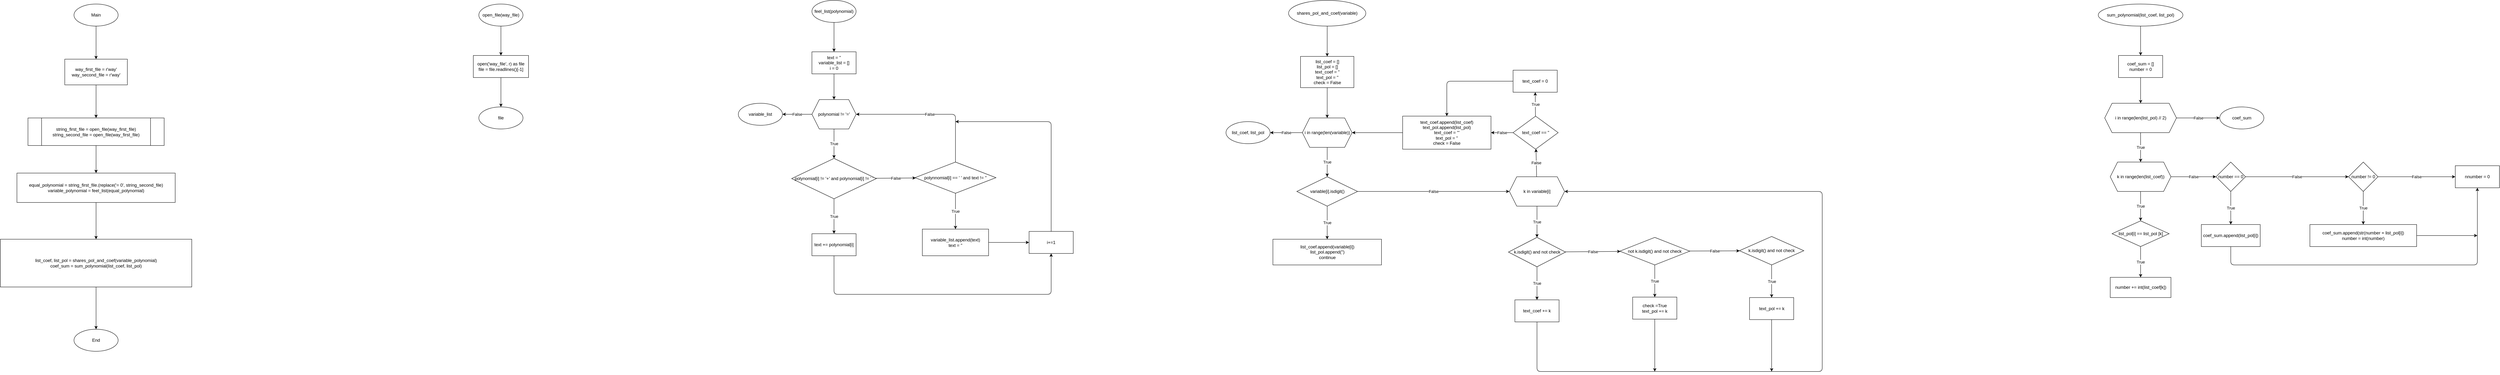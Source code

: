 <mxfile>
    <diagram id="-hjerftAarIwnBodCDaE" name="Page-1">
        <mxGraphModel dx="2018" dy="-284" grid="1" gridSize="10" guides="1" tooltips="1" connect="1" arrows="1" fold="1" page="1" pageScale="1" pageWidth="1100" pageHeight="850" math="0" shadow="0">
            <root>
                <mxCell id="0"/>
                <mxCell id="1" parent="0"/>
                <mxCell id="106" value="" style="edgeStyle=none;html=1;" edge="1" parent="1" source="104" target="105">
                    <mxGeometry relative="1" as="geometry"/>
                </mxCell>
                <mxCell id="104" value="Main" style="ellipse;whiteSpace=wrap;html=1;" vertex="1" parent="1">
                    <mxGeometry x="490" y="880" width="120" height="60" as="geometry"/>
                </mxCell>
                <mxCell id="110" value="" style="edgeStyle=none;html=1;" edge="1" parent="1" source="105" target="109">
                    <mxGeometry relative="1" as="geometry"/>
                </mxCell>
                <mxCell id="105" value="way_first_file = r'way' way_second_file = r'way'" style="whiteSpace=wrap;html=1;" vertex="1" parent="1">
                    <mxGeometry x="465" y="1030" width="170" height="70" as="geometry"/>
                </mxCell>
                <mxCell id="112" value="" style="edgeStyle=none;html=1;" edge="1" parent="1" source="109" target="111">
                    <mxGeometry relative="1" as="geometry"/>
                </mxCell>
                <mxCell id="109" value="string_first_file = open_file(way_first_file)&lt;br&gt;string_second_file = open_file(way_first_file)" style="shape=process;whiteSpace=wrap;html=1;backgroundOutline=1;" vertex="1" parent="1">
                    <mxGeometry x="365" y="1190" width="370" height="75" as="geometry"/>
                </mxCell>
                <mxCell id="145" value="" style="edgeStyle=none;html=1;" edge="1" parent="1" source="111" target="144">
                    <mxGeometry relative="1" as="geometry"/>
                </mxCell>
                <mxCell id="111" value="equal_polynomial = string_first_file.(replace('= 0', string_second_file)&lt;br&gt;variable_polynomial = feel_list(equal_polynomial)" style="whiteSpace=wrap;html=1;" vertex="1" parent="1">
                    <mxGeometry x="335" y="1340" width="430" height="80" as="geometry"/>
                </mxCell>
                <mxCell id="115" value="" style="edgeStyle=none;html=1;" edge="1" parent="1" source="113" target="114">
                    <mxGeometry relative="1" as="geometry"/>
                </mxCell>
                <mxCell id="113" value="open_file(way_file)" style="ellipse;whiteSpace=wrap;html=1;" vertex="1" parent="1">
                    <mxGeometry x="1590" y="880" width="120" height="60" as="geometry"/>
                </mxCell>
                <mxCell id="117" value="" style="edgeStyle=none;html=1;" edge="1" parent="1" source="114" target="116">
                    <mxGeometry relative="1" as="geometry"/>
                </mxCell>
                <mxCell id="114" value="open('way_file', r) as file&lt;br&gt;file = file.readlines()[-1]" style="whiteSpace=wrap;html=1;" vertex="1" parent="1">
                    <mxGeometry x="1575" y="1020" width="150" height="60" as="geometry"/>
                </mxCell>
                <mxCell id="116" value="file" style="ellipse;whiteSpace=wrap;html=1;" vertex="1" parent="1">
                    <mxGeometry x="1590" y="1160" width="120" height="60" as="geometry"/>
                </mxCell>
                <mxCell id="120" value="" style="edgeStyle=none;html=1;" edge="1" parent="1" source="118" target="119">
                    <mxGeometry relative="1" as="geometry"/>
                </mxCell>
                <mxCell id="118" value="feel_list(polynomial)" style="ellipse;whiteSpace=wrap;html=1;" vertex="1" parent="1">
                    <mxGeometry x="2495" y="870" width="120" height="60" as="geometry"/>
                </mxCell>
                <mxCell id="122" value="" style="edgeStyle=none;html=1;" edge="1" parent="1" source="119" target="121">
                    <mxGeometry relative="1" as="geometry"/>
                </mxCell>
                <mxCell id="119" value="text = ''&lt;br&gt;variable_list = []&lt;br&gt;i = 0" style="whiteSpace=wrap;html=1;" vertex="1" parent="1">
                    <mxGeometry x="2495" y="1010" width="120" height="60" as="geometry"/>
                </mxCell>
                <mxCell id="124" value="True" style="edgeStyle=none;html=1;" edge="1" parent="1" source="121" target="123">
                    <mxGeometry relative="1" as="geometry"/>
                </mxCell>
                <mxCell id="143" value="False" style="edgeStyle=none;html=1;" edge="1" parent="1" source="121" target="142">
                    <mxGeometry relative="1" as="geometry"/>
                </mxCell>
                <mxCell id="121" value="polynomial != '='" style="shape=hexagon;perimeter=hexagonPerimeter2;whiteSpace=wrap;html=1;fixedSize=1;" vertex="1" parent="1">
                    <mxGeometry x="2495" y="1140" width="120" height="80" as="geometry"/>
                </mxCell>
                <mxCell id="126" value="True" style="edgeStyle=none;html=1;" edge="1" parent="1" source="123" target="125">
                    <mxGeometry relative="1" as="geometry"/>
                </mxCell>
                <mxCell id="131" value="False" style="edgeStyle=none;html=1;" edge="1" parent="1" source="123" target="127">
                    <mxGeometry relative="1" as="geometry"/>
                </mxCell>
                <mxCell id="123" value="polynomial[i] != '+' and polynomial[i] != ' '" style="rhombus;whiteSpace=wrap;html=1;" vertex="1" parent="1">
                    <mxGeometry x="2440" y="1300" width="230" height="110" as="geometry"/>
                </mxCell>
                <mxCell id="138" value="" style="edgeStyle=none;html=1;" edge="1" parent="1" source="125" target="137">
                    <mxGeometry relative="1" as="geometry">
                        <Array as="points">
                            <mxPoint x="2555" y="1670"/>
                            <mxPoint x="3145" y="1670"/>
                        </Array>
                    </mxGeometry>
                </mxCell>
                <mxCell id="125" value="text += polynomial[i]" style="whiteSpace=wrap;html=1;" vertex="1" parent="1">
                    <mxGeometry x="2495" y="1505" width="120" height="60" as="geometry"/>
                </mxCell>
                <mxCell id="133" value="True" style="edgeStyle=none;html=1;" edge="1" parent="1" source="127" target="132">
                    <mxGeometry relative="1" as="geometry"/>
                </mxCell>
                <mxCell id="134" value="False" style="edgeStyle=none;html=1;entryX=1;entryY=0.5;entryDx=0;entryDy=0;" edge="1" parent="1" source="127" target="121">
                    <mxGeometry relative="1" as="geometry">
                        <Array as="points">
                            <mxPoint x="2885" y="1180"/>
                        </Array>
                    </mxGeometry>
                </mxCell>
                <mxCell id="127" value="polynnomial[i] == ' ' and text != ''" style="rhombus;whiteSpace=wrap;html=1;" vertex="1" parent="1">
                    <mxGeometry x="2775" y="1310" width="220" height="85" as="geometry"/>
                </mxCell>
                <mxCell id="140" value="" style="edgeStyle=none;html=1;" edge="1" parent="1" source="132" target="137">
                    <mxGeometry relative="1" as="geometry"/>
                </mxCell>
                <mxCell id="132" value="variable_list.append(text)&lt;br&gt;text = ''" style="whiteSpace=wrap;html=1;" vertex="1" parent="1">
                    <mxGeometry x="2795" y="1492.5" width="180" height="72.5" as="geometry"/>
                </mxCell>
                <mxCell id="141" style="edgeStyle=none;html=1;" edge="1" parent="1" source="137">
                    <mxGeometry relative="1" as="geometry">
                        <mxPoint x="2885" y="1200" as="targetPoint"/>
                        <Array as="points">
                            <mxPoint x="3145" y="1200"/>
                        </Array>
                    </mxGeometry>
                </mxCell>
                <mxCell id="137" value="i+=1" style="whiteSpace=wrap;html=1;" vertex="1" parent="1">
                    <mxGeometry x="3085" y="1498.75" width="120" height="60" as="geometry"/>
                </mxCell>
                <mxCell id="142" value="variable_list" style="ellipse;whiteSpace=wrap;html=1;" vertex="1" parent="1">
                    <mxGeometry x="2295" y="1150" width="120" height="60" as="geometry"/>
                </mxCell>
                <mxCell id="215" value="" style="edgeStyle=none;html=1;" edge="1" parent="1" source="144" target="214">
                    <mxGeometry relative="1" as="geometry"/>
                </mxCell>
                <mxCell id="144" value="list_coef, list_pol = shares_pol_and_coef(variable_polynomial)&lt;br&gt;coef_sum = sum_polynomial(list_coef, list_pol)" style="whiteSpace=wrap;html=1;" vertex="1" parent="1">
                    <mxGeometry x="290" y="1520" width="520" height="130" as="geometry"/>
                </mxCell>
                <mxCell id="148" value="" style="edgeStyle=none;html=1;" edge="1" parent="1" source="146" target="147">
                    <mxGeometry relative="1" as="geometry"/>
                </mxCell>
                <mxCell id="146" value="&lt;span&gt;shares_pol_and_coef(variable)&lt;/span&gt;" style="ellipse;whiteSpace=wrap;html=1;" vertex="1" parent="1">
                    <mxGeometry x="3790" y="870" width="210" height="70" as="geometry"/>
                </mxCell>
                <mxCell id="150" value="" style="edgeStyle=none;html=1;" edge="1" parent="1" source="147" target="149">
                    <mxGeometry relative="1" as="geometry"/>
                </mxCell>
                <mxCell id="147" value="list_coef = []&lt;br&gt;list_pol = []&lt;br&gt;text_coef = ''&lt;br&gt;text_pol = ''&lt;br&gt;check = False" style="whiteSpace=wrap;html=1;" vertex="1" parent="1">
                    <mxGeometry x="3822.5" y="1022.5" width="145" height="85" as="geometry"/>
                </mxCell>
                <mxCell id="152" value="True" style="edgeStyle=none;html=1;" edge="1" parent="1" source="149" target="151">
                    <mxGeometry relative="1" as="geometry"/>
                </mxCell>
                <mxCell id="184" value="False" style="edgeStyle=none;html=1;" edge="1" parent="1" source="149" target="183">
                    <mxGeometry relative="1" as="geometry"/>
                </mxCell>
                <mxCell id="149" value="i in range(len(variable))" style="shape=hexagon;perimeter=hexagonPerimeter2;whiteSpace=wrap;html=1;fixedSize=1;" vertex="1" parent="1">
                    <mxGeometry x="3827.5" y="1190" width="135" height="80" as="geometry"/>
                </mxCell>
                <mxCell id="154" value="True" style="edgeStyle=none;html=1;" edge="1" parent="1" source="151" target="153">
                    <mxGeometry relative="1" as="geometry"/>
                </mxCell>
                <mxCell id="156" value="False" style="edgeStyle=none;html=1;" edge="1" parent="1" source="151" target="155">
                    <mxGeometry relative="1" as="geometry"/>
                </mxCell>
                <mxCell id="151" value="variable[i].isdigit()" style="rhombus;whiteSpace=wrap;html=1;" vertex="1" parent="1">
                    <mxGeometry x="3812.5" y="1350" width="165" height="80" as="geometry"/>
                </mxCell>
                <mxCell id="153" value="list_coef.append(variable[i])&lt;br&gt;list_pol.append('')&lt;br&gt;continue" style="whiteSpace=wrap;html=1;" vertex="1" parent="1">
                    <mxGeometry x="3747.5" y="1520" width="295" height="70" as="geometry"/>
                </mxCell>
                <mxCell id="158" value="True" style="edgeStyle=none;html=1;" edge="1" parent="1" source="155" target="157">
                    <mxGeometry relative="1" as="geometry"/>
                </mxCell>
                <mxCell id="173" value="False" style="edgeStyle=none;html=1;" edge="1" parent="1" source="155" target="172">
                    <mxGeometry relative="1" as="geometry"/>
                </mxCell>
                <mxCell id="155" value="k in variable[i]" style="shape=hexagon;perimeter=hexagonPerimeter2;whiteSpace=wrap;html=1;fixedSize=1;" vertex="1" parent="1">
                    <mxGeometry x="4390" y="1350" width="150" height="80" as="geometry"/>
                </mxCell>
                <mxCell id="160" value="True" style="edgeStyle=none;html=1;" edge="1" parent="1" source="157" target="159">
                    <mxGeometry relative="1" as="geometry"/>
                </mxCell>
                <mxCell id="162" value="False" style="edgeStyle=none;html=1;" edge="1" parent="1" source="157" target="161">
                    <mxGeometry relative="1" as="geometry"/>
                </mxCell>
                <mxCell id="157" value="k.isdigit() and not check" style="rhombus;whiteSpace=wrap;html=1;" vertex="1" parent="1">
                    <mxGeometry x="4387.5" y="1515" width="155" height="80" as="geometry"/>
                </mxCell>
                <mxCell id="169" style="edgeStyle=none;html=1;entryX=1;entryY=0.5;entryDx=0;entryDy=0;" edge="1" parent="1" source="159" target="155">
                    <mxGeometry relative="1" as="geometry">
                        <Array as="points">
                            <mxPoint x="4465" y="1880"/>
                            <mxPoint x="5240" y="1880"/>
                            <mxPoint x="5240" y="1390"/>
                        </Array>
                    </mxGeometry>
                </mxCell>
                <mxCell id="159" value="text_coef += k" style="whiteSpace=wrap;html=1;" vertex="1" parent="1">
                    <mxGeometry x="4405" y="1685" width="120" height="60" as="geometry"/>
                </mxCell>
                <mxCell id="164" value="True" style="edgeStyle=none;html=1;" edge="1" parent="1" source="161" target="163">
                    <mxGeometry relative="1" as="geometry"/>
                </mxCell>
                <mxCell id="166" value="False" style="edgeStyle=none;html=1;" edge="1" parent="1" source="161" target="165">
                    <mxGeometry relative="1" as="geometry"/>
                </mxCell>
                <mxCell id="161" value="not k.isdigit() and not check" style="rhombus;whiteSpace=wrap;html=1;" vertex="1" parent="1">
                    <mxGeometry x="4690" y="1515" width="190" height="75" as="geometry"/>
                </mxCell>
                <mxCell id="170" style="edgeStyle=none;html=1;" edge="1" parent="1" source="163">
                    <mxGeometry relative="1" as="geometry">
                        <mxPoint x="4785" y="1880" as="targetPoint"/>
                    </mxGeometry>
                </mxCell>
                <mxCell id="163" value="check =True&lt;br&gt;text_pol += k" style="whiteSpace=wrap;html=1;" vertex="1" parent="1">
                    <mxGeometry x="4725" y="1677.5" width="120" height="60" as="geometry"/>
                </mxCell>
                <mxCell id="168" value="True" style="edgeStyle=none;html=1;" edge="1" parent="1" source="165" target="167">
                    <mxGeometry relative="1" as="geometry"/>
                </mxCell>
                <mxCell id="165" value="k.isdigit() and not check" style="rhombus;whiteSpace=wrap;html=1;" vertex="1" parent="1">
                    <mxGeometry x="5015" y="1512.5" width="175" height="77.5" as="geometry"/>
                </mxCell>
                <mxCell id="171" style="edgeStyle=none;html=1;" edge="1" parent="1" source="167">
                    <mxGeometry relative="1" as="geometry">
                        <mxPoint x="5102.5" y="1880" as="targetPoint"/>
                    </mxGeometry>
                </mxCell>
                <mxCell id="167" value="text_pol += k" style="whiteSpace=wrap;html=1;" vertex="1" parent="1">
                    <mxGeometry x="5042.5" y="1678.75" width="120" height="60" as="geometry"/>
                </mxCell>
                <mxCell id="175" value="True" style="edgeStyle=none;html=1;" edge="1" parent="1" source="172" target="174">
                    <mxGeometry relative="1" as="geometry"/>
                </mxCell>
                <mxCell id="179" value="False" style="edgeStyle=none;html=1;" edge="1" parent="1" source="172" target="176">
                    <mxGeometry relative="1" as="geometry"/>
                </mxCell>
                <mxCell id="172" value="text_coef == &quot;" style="rhombus;whiteSpace=wrap;html=1;" vertex="1" parent="1">
                    <mxGeometry x="4400" y="1185" width="122.5" height="90" as="geometry"/>
                </mxCell>
                <mxCell id="182" style="edgeStyle=none;html=1;entryX=0.5;entryY=0;entryDx=0;entryDy=0;" edge="1" parent="1" source="174" target="176">
                    <mxGeometry relative="1" as="geometry">
                        <Array as="points">
                            <mxPoint x="4220" y="1090"/>
                        </Array>
                    </mxGeometry>
                </mxCell>
                <mxCell id="174" value="text_coef = 0" style="whiteSpace=wrap;html=1;" vertex="1" parent="1">
                    <mxGeometry x="4400" y="1060" width="120" height="60" as="geometry"/>
                </mxCell>
                <mxCell id="180" style="edgeStyle=none;html=1;" edge="1" parent="1" source="176" target="149">
                    <mxGeometry relative="1" as="geometry"/>
                </mxCell>
                <mxCell id="176" value="text_coef.append(list_coef)&lt;br&gt;text_pol.append(list_pol)&lt;br&gt;text_coef = '''&lt;br&gt;text_pol = ''&lt;br&gt;check = False" style="whiteSpace=wrap;html=1;" vertex="1" parent="1">
                    <mxGeometry x="4100" y="1185" width="240" height="90" as="geometry"/>
                </mxCell>
                <mxCell id="183" value="list_coef, list_pol" style="ellipse;whiteSpace=wrap;html=1;" vertex="1" parent="1">
                    <mxGeometry x="3620" y="1200" width="120" height="60" as="geometry"/>
                </mxCell>
                <mxCell id="187" value="" style="edgeStyle=none;html=1;" edge="1" parent="1" source="185" target="186">
                    <mxGeometry relative="1" as="geometry"/>
                </mxCell>
                <mxCell id="185" value="sum_polynomial(list_coef, list_pol)" style="ellipse;whiteSpace=wrap;html=1;" vertex="1" parent="1">
                    <mxGeometry x="5990" y="880" width="230" height="60" as="geometry"/>
                </mxCell>
                <mxCell id="189" value="" style="edgeStyle=none;html=1;" edge="1" parent="1" source="186" target="188">
                    <mxGeometry relative="1" as="geometry"/>
                </mxCell>
                <mxCell id="186" value="coef_sum = []&lt;br&gt;number = 0" style="whiteSpace=wrap;html=1;" vertex="1" parent="1">
                    <mxGeometry x="6045" y="1020" width="120" height="60" as="geometry"/>
                </mxCell>
                <mxCell id="191" value="True" style="edgeStyle=none;html=1;" edge="1" parent="1" source="188" target="190">
                    <mxGeometry relative="1" as="geometry"/>
                </mxCell>
                <mxCell id="213" value="False" style="edgeStyle=none;html=1;" edge="1" parent="1" source="188" target="212">
                    <mxGeometry relative="1" as="geometry"/>
                </mxCell>
                <mxCell id="188" value="i in range(len(list_pol) // 2)" style="shape=hexagon;perimeter=hexagonPerimeter2;whiteSpace=wrap;html=1;fixedSize=1;" vertex="1" parent="1">
                    <mxGeometry x="6007.5" y="1150" width="195" height="80" as="geometry"/>
                </mxCell>
                <mxCell id="193" value="True" style="edgeStyle=none;html=1;" edge="1" parent="1" source="190" target="192">
                    <mxGeometry relative="1" as="geometry"/>
                </mxCell>
                <mxCell id="197" value="False" style="edgeStyle=none;html=1;" edge="1" parent="1" source="190" target="196">
                    <mxGeometry relative="1" as="geometry"/>
                </mxCell>
                <mxCell id="190" value="k in range(len(list_coef))" style="shape=hexagon;perimeter=hexagonPerimeter2;whiteSpace=wrap;html=1;fixedSize=1;" vertex="1" parent="1">
                    <mxGeometry x="6022.5" y="1310" width="165" height="80" as="geometry"/>
                </mxCell>
                <mxCell id="195" value="True" style="edgeStyle=none;html=1;" edge="1" parent="1" source="192" target="194">
                    <mxGeometry relative="1" as="geometry"/>
                </mxCell>
                <mxCell id="192" value="list_pol[i] == list_pol [k]" style="rhombus;whiteSpace=wrap;html=1;" vertex="1" parent="1">
                    <mxGeometry x="6027.5" y="1470" width="155" height="70" as="geometry"/>
                </mxCell>
                <mxCell id="194" value="number += int(list_coef[k])" style="whiteSpace=wrap;html=1;" vertex="1" parent="1">
                    <mxGeometry x="6022.5" y="1623.75" width="165" height="55" as="geometry"/>
                </mxCell>
                <mxCell id="199" value="True" style="edgeStyle=none;html=1;" edge="1" parent="1" source="196" target="198">
                    <mxGeometry relative="1" as="geometry"/>
                </mxCell>
                <mxCell id="203" value="False" style="edgeStyle=none;html=1;" edge="1" parent="1" source="196" target="202">
                    <mxGeometry relative="1" as="geometry"/>
                </mxCell>
                <mxCell id="196" value="number == 0" style="rhombus;whiteSpace=wrap;html=1;" vertex="1" parent="1">
                    <mxGeometry x="6310" y="1310" width="80" height="80" as="geometry"/>
                </mxCell>
                <mxCell id="210" style="edgeStyle=none;html=1;entryX=0.5;entryY=1;entryDx=0;entryDy=0;" edge="1" parent="1" source="198" target="206">
                    <mxGeometry relative="1" as="geometry">
                        <Array as="points">
                            <mxPoint x="6350" y="1590"/>
                            <mxPoint x="7020" y="1590"/>
                        </Array>
                    </mxGeometry>
                </mxCell>
                <mxCell id="198" value="coef_sum.append(list_pol[i])" style="whiteSpace=wrap;html=1;" vertex="1" parent="1">
                    <mxGeometry x="6270" y="1480" width="160" height="60" as="geometry"/>
                </mxCell>
                <mxCell id="205" value="True" style="edgeStyle=none;html=1;" edge="1" parent="1" source="202" target="204">
                    <mxGeometry relative="1" as="geometry"/>
                </mxCell>
                <mxCell id="207" value="False" style="edgeStyle=none;html=1;" edge="1" parent="1" source="202" target="206">
                    <mxGeometry relative="1" as="geometry"/>
                </mxCell>
                <mxCell id="202" value="number != 0" style="rhombus;whiteSpace=wrap;html=1;" vertex="1" parent="1">
                    <mxGeometry x="6670" y="1310" width="80" height="80" as="geometry"/>
                </mxCell>
                <mxCell id="211" style="edgeStyle=none;html=1;" edge="1" parent="1" source="204">
                    <mxGeometry relative="1" as="geometry">
                        <mxPoint x="7020" y="1510" as="targetPoint"/>
                    </mxGeometry>
                </mxCell>
                <mxCell id="204" value="coef_sum.append(str(number + list_pol[i])&lt;br&gt;number = int(number)" style="whiteSpace=wrap;html=1;" vertex="1" parent="1">
                    <mxGeometry x="6565" y="1480" width="290" height="60" as="geometry"/>
                </mxCell>
                <mxCell id="206" value="nnumber = 0" style="whiteSpace=wrap;html=1;" vertex="1" parent="1">
                    <mxGeometry x="6960" y="1320" width="120" height="60" as="geometry"/>
                </mxCell>
                <mxCell id="212" value="coef_sum" style="ellipse;whiteSpace=wrap;html=1;" vertex="1" parent="1">
                    <mxGeometry x="6320" y="1160" width="120" height="60" as="geometry"/>
                </mxCell>
                <mxCell id="214" value="End" style="ellipse;whiteSpace=wrap;html=1;" vertex="1" parent="1">
                    <mxGeometry x="490" y="1765" width="120" height="60" as="geometry"/>
                </mxCell>
            </root>
        </mxGraphModel>
    </diagram>
</mxfile>